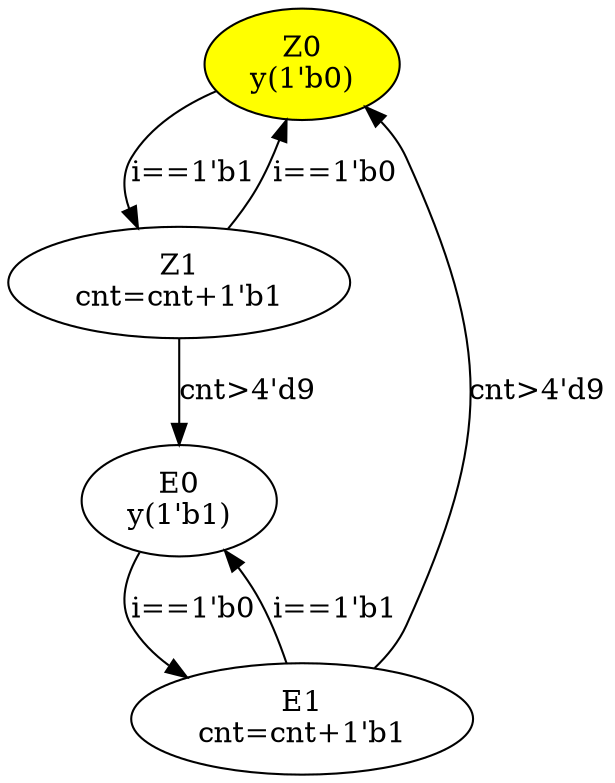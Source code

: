digraph fsm {
Z0->Z1[label="i==1'b1"]
Z1->E0[label="cnt>4'd9"]
Z1->Z0[label="i==1'b0"]
E0->E1[label="i==1'b0"]
E1->Z0[label="cnt>4'd9"]
E1->E0[label="i==1'b1"]

Z0[label="Z0\ny(1'b0)" style=filled fillcolor=yellow]
Z1[label="Z1\ncnt=cnt+1'b1"]
E0[label="E0\ny(1'b1)"]
E1[label="E1\ncnt=cnt+1'b1"]
} # @FsmLog